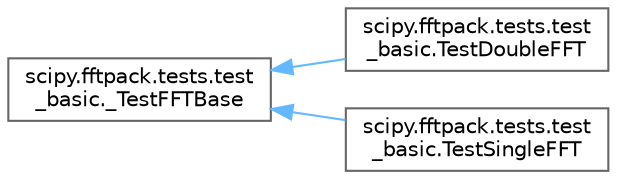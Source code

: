digraph "Graphical Class Hierarchy"
{
 // LATEX_PDF_SIZE
  bgcolor="transparent";
  edge [fontname=Helvetica,fontsize=10,labelfontname=Helvetica,labelfontsize=10];
  node [fontname=Helvetica,fontsize=10,shape=box,height=0.2,width=0.4];
  rankdir="LR";
  Node0 [id="Node000000",label="scipy.fftpack.tests.test\l_basic._TestFFTBase",height=0.2,width=0.4,color="grey40", fillcolor="white", style="filled",URL="$d5/d2f/classscipy_1_1fftpack_1_1tests_1_1test__basic_1_1__TestFFTBase.html",tooltip=" "];
  Node0 -> Node1 [id="edge5036_Node000000_Node000001",dir="back",color="steelblue1",style="solid",tooltip=" "];
  Node1 [id="Node000001",label="scipy.fftpack.tests.test\l_basic.TestDoubleFFT",height=0.2,width=0.4,color="grey40", fillcolor="white", style="filled",URL="$da/dbf/classscipy_1_1fftpack_1_1tests_1_1test__basic_1_1TestDoubleFFT.html",tooltip=" "];
  Node0 -> Node2 [id="edge5037_Node000000_Node000002",dir="back",color="steelblue1",style="solid",tooltip=" "];
  Node2 [id="Node000002",label="scipy.fftpack.tests.test\l_basic.TestSingleFFT",height=0.2,width=0.4,color="grey40", fillcolor="white", style="filled",URL="$da/d84/classscipy_1_1fftpack_1_1tests_1_1test__basic_1_1TestSingleFFT.html",tooltip=" "];
}
